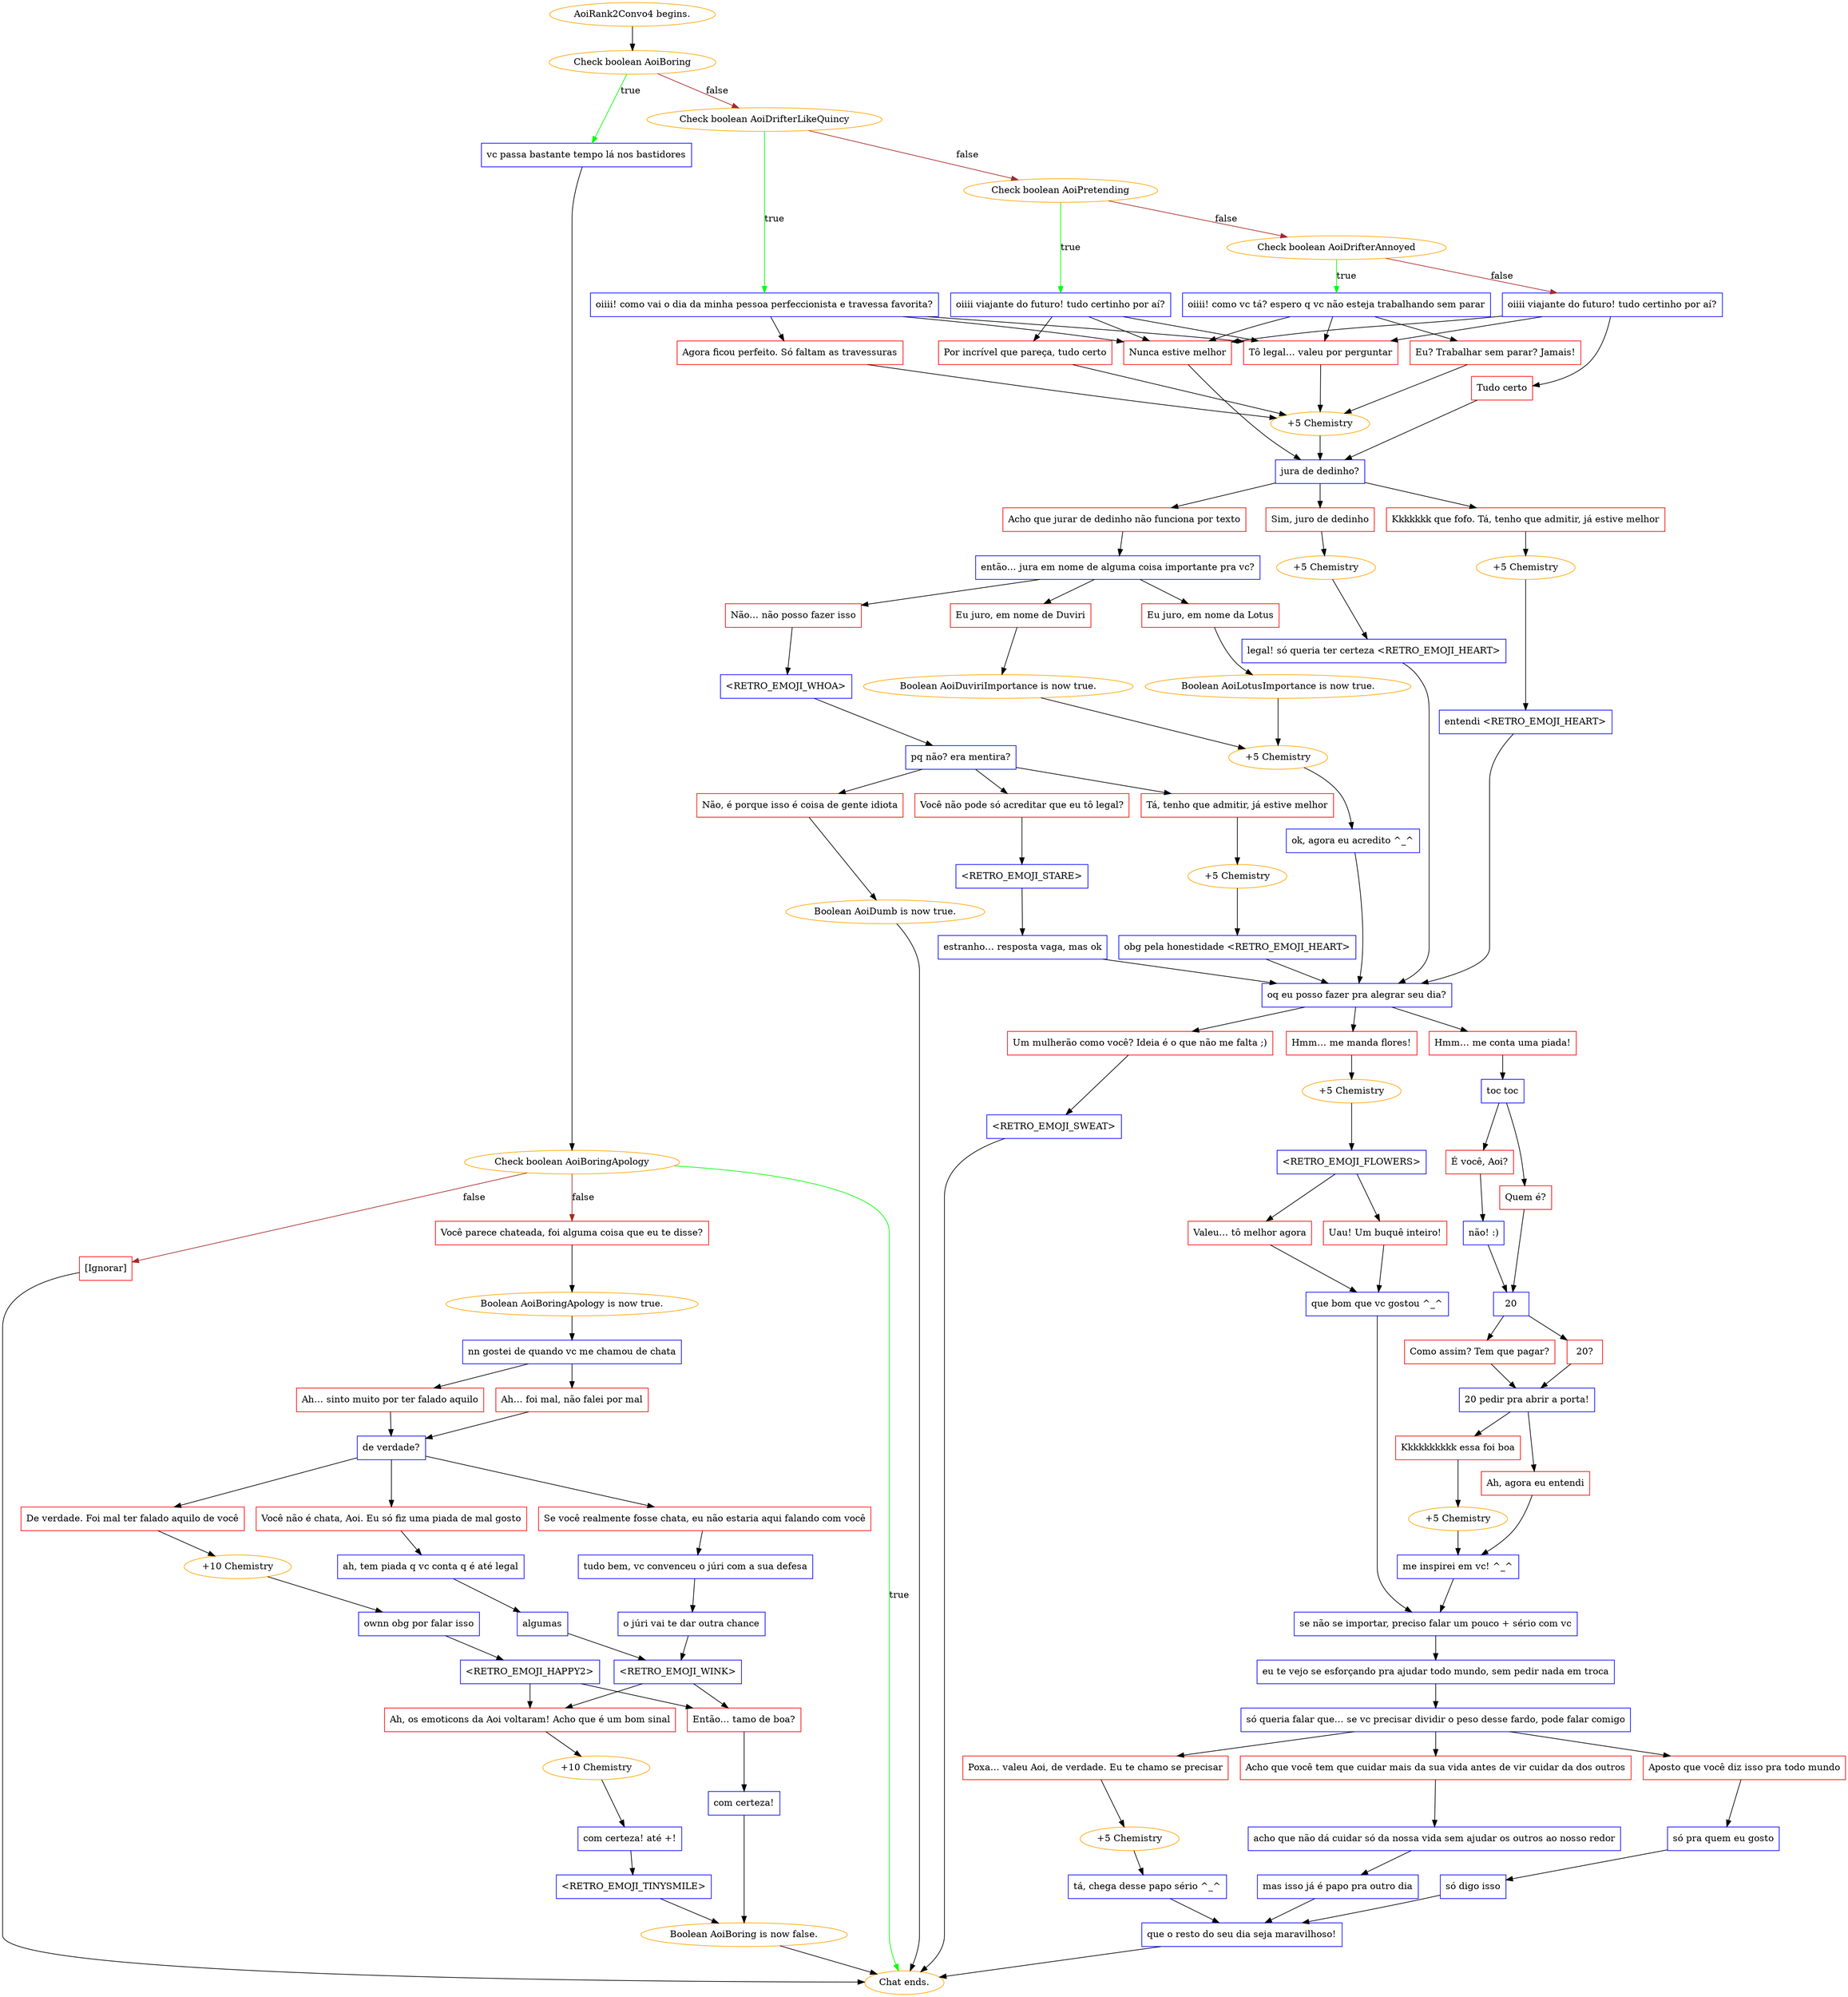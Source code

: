 digraph {
	"AoiRank2Convo4 begins." [color=orange];
		"AoiRank2Convo4 begins." -> j2444192993;
	j2444192993 [label="Check boolean AoiBoring",color=orange];
		j2444192993 -> j702241666 [label=true,color=green];
		j2444192993 -> j748990130 [label=false,color=brown];
	j702241666 [label="vc passa bastante tempo lá nos bastidores",shape=box,color=blue];
		j702241666 -> j2670735249;
	j748990130 [label="Check boolean AoiDrifterLikeQuincy",color=orange];
		j748990130 -> j3733578337 [label=true,color=green];
		j748990130 -> j1686413138 [label=false,color=brown];
	j2670735249 [label="Check boolean AoiBoringApology",color=orange];
		j2670735249 -> "Chat ends." [label=true,color=green];
		j2670735249 -> j1335422971 [label=false,color=brown];
		j2670735249 -> j984287941 [label=false,color=brown];
	j3733578337 [label="oiiii! como vai o dia da minha pessoa perfeccionista e travessa favorita?",shape=box,color=blue];
		j3733578337 -> j1439521182;
		j3733578337 -> j4235866307;
		j3733578337 -> j2642792667;
	j1686413138 [label="Check boolean AoiPretending",color=orange];
		j1686413138 -> j2037357067 [label=true,color=green];
		j1686413138 -> j2989236235 [label=false,color=brown];
	"Chat ends." [color=orange];
	j1335422971 [label="Você parece chateada, foi alguma coisa que eu te disse?",shape=box,color=red];
		j1335422971 -> j3727657268;
	j984287941 [label="[Ignorar]",shape=box,color=red];
		j984287941 -> "Chat ends.";
	j1439521182 [label="Agora ficou perfeito. Só faltam as travessuras",shape=box,color=red];
		j1439521182 -> j4146327030;
	j4235866307 [label="Tô legal… valeu por perguntar",shape=box,color=red];
		j4235866307 -> j4146327030;
	j2642792667 [label="Nunca estive melhor",shape=box,color=red];
		j2642792667 -> j324631588;
	j2037357067 [label="oiiii viajante do futuro! tudo certinho por aí?",shape=box,color=blue];
		j2037357067 -> j974459010;
		j2037357067 -> j4235866307;
		j2037357067 -> j2642792667;
	j2989236235 [label="Check boolean AoiDrifterAnnoyed",color=orange];
		j2989236235 -> j3614461546 [label=true,color=green];
		j2989236235 -> j2533290388 [label=false,color=brown];
	j3727657268 [label="Boolean AoiBoringApology is now true.",color=orange];
		j3727657268 -> j3206934405;
	j4146327030 [label="+5 Chemistry",color=orange];
		j4146327030 -> j324631588;
	j324631588 [label="jura de dedinho?",shape=box,color=blue];
		j324631588 -> j487634450;
		j324631588 -> j126188874;
		j324631588 -> j3813955375;
	j974459010 [label="Por incrível que pareça, tudo certo",shape=box,color=red];
		j974459010 -> j4146327030;
	j3614461546 [label="oiiii! como vc tá? espero q vc não esteja trabalhando sem parar",shape=box,color=blue];
		j3614461546 -> j1390102070;
		j3614461546 -> j4235866307;
		j3614461546 -> j2642792667;
	j2533290388 [label="oiiii viajante do futuro! tudo certinho por aí?",shape=box,color=blue];
		j2533290388 -> j3250781928;
		j2533290388 -> j4235866307;
		j2533290388 -> j2642792667;
	j3206934405 [label="nn gostei de quando vc me chamou de chata",shape=box,color=blue];
		j3206934405 -> j869822804;
		j3206934405 -> j3896667063;
	j487634450 [label="Sim, juro de dedinho",shape=box,color=red];
		j487634450 -> j3076610068;
	j126188874 [label="Kkkkkkk que fofo. Tá, tenho que admitir, já estive melhor",shape=box,color=red];
		j126188874 -> j1177935661;
	j3813955375 [label="Acho que jurar de dedinho não funciona por texto",shape=box,color=red];
		j3813955375 -> j36659916;
	j1390102070 [label="Eu? Trabalhar sem parar? Jamais!",shape=box,color=red];
		j1390102070 -> j4146327030;
	j3250781928 [label="Tudo certo",shape=box,color=red];
		j3250781928 -> j324631588;
	j869822804 [label="Ah… foi mal, não falei por mal",shape=box,color=red];
		j869822804 -> j1321830760;
	j3896667063 [label="Ah… sinto muito por ter falado aquilo",shape=box,color=red];
		j3896667063 -> j1321830760;
	j3076610068 [label="+5 Chemistry",color=orange];
		j3076610068 -> j484798105;
	j1177935661 [label="+5 Chemistry",color=orange];
		j1177935661 -> j503688368;
	j36659916 [label="então… jura em nome de alguma coisa importante pra vc?",shape=box,color=blue];
		j36659916 -> j2172417389;
		j36659916 -> j2039502636;
		j36659916 -> j3605025115;
	j1321830760 [label="de verdade?",shape=box,color=blue];
		j1321830760 -> j738282994;
		j1321830760 -> j3035553557;
		j1321830760 -> j2059748807;
	j484798105 [label="legal! só queria ter certeza <RETRO_EMOJI_HEART>",shape=box,color=blue];
		j484798105 -> j2291559934;
	j503688368 [label="entendi <RETRO_EMOJI_HEART>",shape=box,color=blue];
		j503688368 -> j2291559934;
	j2172417389 [label="Não… não posso fazer isso",shape=box,color=red];
		j2172417389 -> j2124377523;
	j2039502636 [label="Eu juro, em nome da Lotus",shape=box,color=red];
		j2039502636 -> j722214122;
	j3605025115 [label="Eu juro, em nome de Duviri",shape=box,color=red];
		j3605025115 -> j1084123293;
	j738282994 [label="De verdade. Foi mal ter falado aquilo de você",shape=box,color=red];
		j738282994 -> j1731492822;
	j3035553557 [label="Você não é chata, Aoi. Eu só fiz uma piada de mal gosto",shape=box,color=red];
		j3035553557 -> j244036119;
	j2059748807 [label="Se você realmente fosse chata, eu não estaria aqui falando com você",shape=box,color=red];
		j2059748807 -> j2668492600;
	j2291559934 [label="oq eu posso fazer pra alegrar seu dia?",shape=box,color=blue];
		j2291559934 -> j1748197244;
		j2291559934 -> j1136336310;
		j2291559934 -> j2603528428;
	j2124377523 [label="<RETRO_EMOJI_WHOA>",shape=box,color=blue];
		j2124377523 -> j1094551356;
	j722214122 [label="Boolean AoiLotusImportance is now true.",color=orange];
		j722214122 -> j3224487175;
	j1084123293 [label="Boolean AoiDuviriImportance is now true.",color=orange];
		j1084123293 -> j3224487175;
	j1731492822 [label="+10 Chemistry",color=orange];
		j1731492822 -> j2184874290;
	j244036119 [label="ah, tem piada q vc conta q é até legal",shape=box,color=blue];
		j244036119 -> j115425580;
	j2668492600 [label="tudo bem, vc convenceu o júri com a sua defesa",shape=box,color=blue];
		j2668492600 -> j3193709340;
	j1748197244 [label="Hmm… me conta uma piada!",shape=box,color=red];
		j1748197244 -> j2522359844;
	j1136336310 [label="Hmm… me manda flores!",shape=box,color=red];
		j1136336310 -> j2743671589;
	j2603528428 [label="Um mulherão como você? Ideia é o que não me falta ;)",shape=box,color=red];
		j2603528428 -> j168179579;
	j1094551356 [label="pq não? era mentira?",shape=box,color=blue];
		j1094551356 -> j3695082643;
		j1094551356 -> j4167282620;
		j1094551356 -> j529091279;
	j3224487175 [label="+5 Chemistry",color=orange];
		j3224487175 -> j3590860664;
	j2184874290 [label="ownn obg por falar isso",shape=box,color=blue];
		j2184874290 -> j2227012435;
	j115425580 [label="algumas",shape=box,color=blue];
		j115425580 -> j1256333655;
	j3193709340 [label="o júri vai te dar outra chance",shape=box,color=blue];
		j3193709340 -> j1256333655;
	j2522359844 [label="toc toc",shape=box,color=blue];
		j2522359844 -> j949501127;
		j2522359844 -> j3397570092;
	j2743671589 [label="+5 Chemistry",color=orange];
		j2743671589 -> j1731080430;
	j168179579 [label="<RETRO_EMOJI_SWEAT>",shape=box,color=blue];
		j168179579 -> "Chat ends.";
	j3695082643 [label="Tá, tenho que admitir, já estive melhor",shape=box,color=red];
		j3695082643 -> j4193708277;
	j4167282620 [label="Não, é porque isso é coisa de gente idiota",shape=box,color=red];
		j4167282620 -> j4113623176;
	j529091279 [label="Você não pode só acreditar que eu tô legal?",shape=box,color=red];
		j529091279 -> j3583923614;
	j3590860664 [label="ok, agora eu acredito ^_^",shape=box,color=blue];
		j3590860664 -> j2291559934;
	j2227012435 [label="<RETRO_EMOJI_HAPPY2>",shape=box,color=blue];
		j2227012435 -> j465492915;
		j2227012435 -> j373204983;
	j1256333655 [label="<RETRO_EMOJI_WINK>",shape=box,color=blue];
		j1256333655 -> j465492915;
		j1256333655 -> j373204983;
	j949501127 [label="Quem é?",shape=box,color=red];
		j949501127 -> j1820575668;
	j3397570092 [label="É você, Aoi?",shape=box,color=red];
		j3397570092 -> j3332808479;
	j1731080430 [label="<RETRO_EMOJI_FLOWERS>",shape=box,color=blue];
		j1731080430 -> j2818020204;
		j1731080430 -> j2557626276;
	j4193708277 [label="+5 Chemistry",color=orange];
		j4193708277 -> j3054831559;
	j4113623176 [label="Boolean AoiDumb is now true.",color=orange];
		j4113623176 -> "Chat ends.";
	j3583923614 [label="<RETRO_EMOJI_STARE>",shape=box,color=blue];
		j3583923614 -> j635330740;
	j465492915 [label="Então… tamo de boa?",shape=box,color=red];
		j465492915 -> j617121713;
	j373204983 [label="Ah, os emoticons da Aoi voltaram! Acho que é um bom sinal",shape=box,color=red];
		j373204983 -> j2359754369;
	j1820575668 [label="20",shape=box,color=blue];
		j1820575668 -> j3833086374;
		j1820575668 -> j4192120683;
	j3332808479 [label="não! :)",shape=box,color=blue];
		j3332808479 -> j1820575668;
	j2818020204 [label="Valeu… tô melhor agora",shape=box,color=red];
		j2818020204 -> j672087714;
	j2557626276 [label="Uau! Um buquê inteiro!",shape=box,color=red];
		j2557626276 -> j672087714;
	j3054831559 [label="obg pela honestidade <RETRO_EMOJI_HEART>",shape=box,color=blue];
		j3054831559 -> j2291559934;
	j635330740 [label="estranho… resposta vaga, mas ok",shape=box,color=blue];
		j635330740 -> j2291559934;
	j617121713 [label="com certeza!",shape=box,color=blue];
		j617121713 -> j1984221796;
	j2359754369 [label="+10 Chemistry",color=orange];
		j2359754369 -> j1742209800;
	j3833086374 [label="20?",shape=box,color=red];
		j3833086374 -> j1292135433;
	j4192120683 [label="Como assim? Tem que pagar?",shape=box,color=red];
		j4192120683 -> j1292135433;
	j672087714 [label="que bom que vc gostou ^_^",shape=box,color=blue];
		j672087714 -> j2867099923;
	j1984221796 [label="Boolean AoiBoring is now false.",color=orange];
		j1984221796 -> "Chat ends.";
	j1742209800 [label="com certeza! até +!",shape=box,color=blue];
		j1742209800 -> j3248434141;
	j1292135433 [label="20 pedir pra abrir a porta!",shape=box,color=blue];
		j1292135433 -> j3534033597;
		j1292135433 -> j1843898261;
	j2867099923 [label="se não se importar, preciso falar um pouco + sério com vc",shape=box,color=blue];
		j2867099923 -> j4265622715;
	j3248434141 [label="<RETRO_EMOJI_TINYSMILE>",shape=box,color=blue];
		j3248434141 -> j1984221796;
	j3534033597 [label="Kkkkkkkkkk essa foi boa",shape=box,color=red];
		j3534033597 -> j4228468055;
	j1843898261 [label="Ah, agora eu entendi",shape=box,color=red];
		j1843898261 -> j4235037980;
	j4265622715 [label="eu te vejo se esforçando pra ajudar todo mundo, sem pedir nada em troca",shape=box,color=blue];
		j4265622715 -> j1070280596;
	j4228468055 [label="+5 Chemistry",color=orange];
		j4228468055 -> j4235037980;
	j4235037980 [label="me inspirei em vc! ^_^",shape=box,color=blue];
		j4235037980 -> j2867099923;
	j1070280596 [label="só queria falar que… se vc precisar dividir o peso desse fardo, pode falar comigo",shape=box,color=blue];
		j1070280596 -> j3933034945;
		j1070280596 -> j2338953138;
		j1070280596 -> j2020965668;
	j3933034945 [label="Poxa… valeu Aoi, de verdade. Eu te chamo se precisar",shape=box,color=red];
		j3933034945 -> j1045022681;
	j2338953138 [label="Acho que você tem que cuidar mais da sua vida antes de vir cuidar da dos outros",shape=box,color=red];
		j2338953138 -> j1994848451;
	j2020965668 [label="Aposto que você diz isso pra todo mundo",shape=box,color=red];
		j2020965668 -> j2608792625;
	j1045022681 [label="+5 Chemistry",color=orange];
		j1045022681 -> j614933482;
	j1994848451 [label="acho que não dá cuidar só da nossa vida sem ajudar os outros ao nosso redor",shape=box,color=blue];
		j1994848451 -> j82332777;
	j2608792625 [label="só pra quem eu gosto",shape=box,color=blue];
		j2608792625 -> j4006208405;
	j614933482 [label="tá, chega desse papo sério ^_^",shape=box,color=blue];
		j614933482 -> j128616659;
	j82332777 [label="mas isso já é papo pra outro dia",shape=box,color=blue];
		j82332777 -> j128616659;
	j4006208405 [label="só digo isso",shape=box,color=blue];
		j4006208405 -> j128616659;
	j128616659 [label="que o resto do seu dia seja maravilhoso!",shape=box,color=blue];
		j128616659 -> "Chat ends.";
}